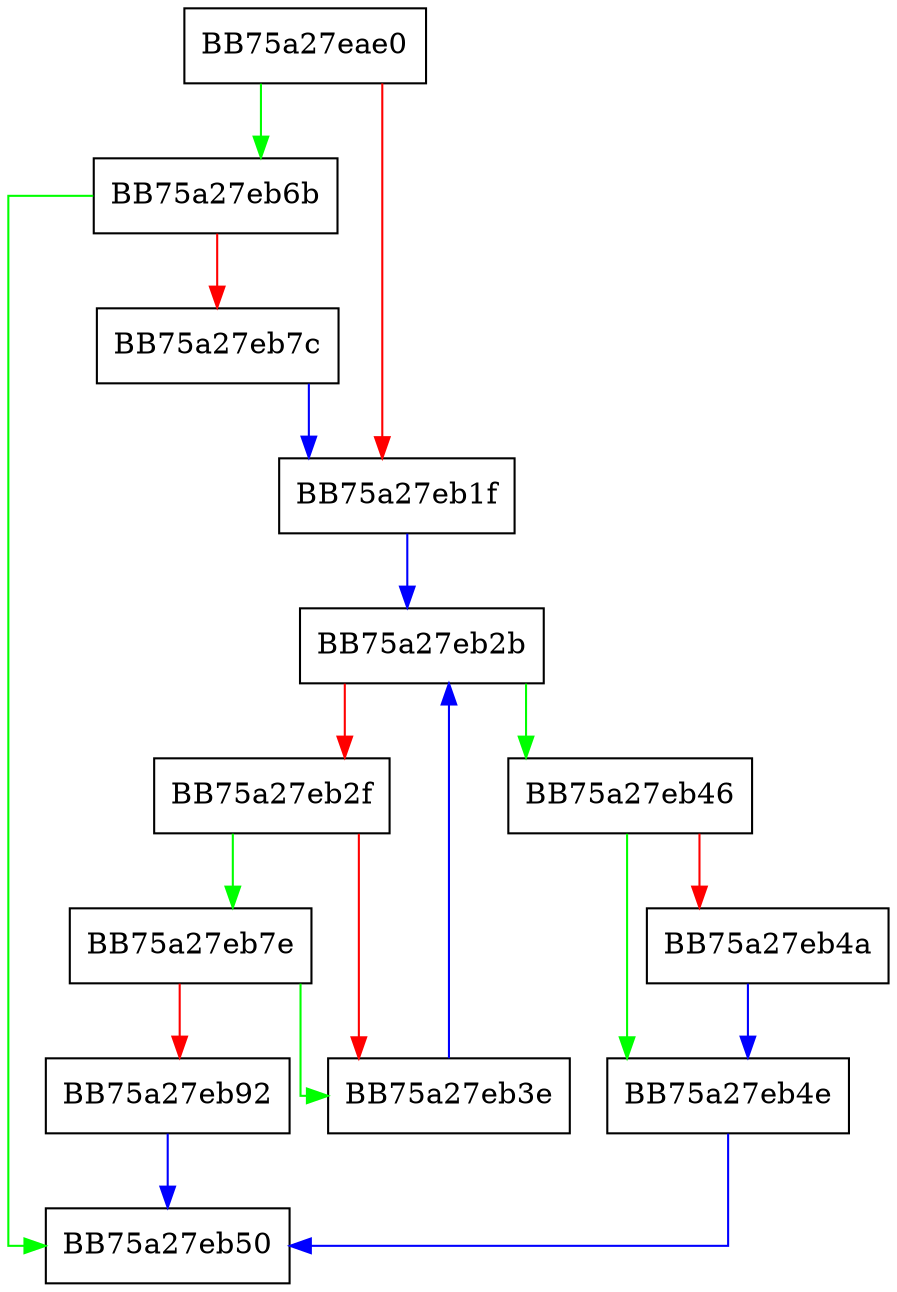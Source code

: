 digraph sqlite3Init {
  node [shape="box"];
  graph [splines=ortho];
  BB75a27eae0 -> BB75a27eb6b [color="green"];
  BB75a27eae0 -> BB75a27eb1f [color="red"];
  BB75a27eb1f -> BB75a27eb2b [color="blue"];
  BB75a27eb2b -> BB75a27eb46 [color="green"];
  BB75a27eb2b -> BB75a27eb2f [color="red"];
  BB75a27eb2f -> BB75a27eb7e [color="green"];
  BB75a27eb2f -> BB75a27eb3e [color="red"];
  BB75a27eb3e -> BB75a27eb2b [color="blue"];
  BB75a27eb46 -> BB75a27eb4e [color="green"];
  BB75a27eb46 -> BB75a27eb4a [color="red"];
  BB75a27eb4a -> BB75a27eb4e [color="blue"];
  BB75a27eb4e -> BB75a27eb50 [color="blue"];
  BB75a27eb6b -> BB75a27eb50 [color="green"];
  BB75a27eb6b -> BB75a27eb7c [color="red"];
  BB75a27eb7c -> BB75a27eb1f [color="blue"];
  BB75a27eb7e -> BB75a27eb3e [color="green"];
  BB75a27eb7e -> BB75a27eb92 [color="red"];
  BB75a27eb92 -> BB75a27eb50 [color="blue"];
}